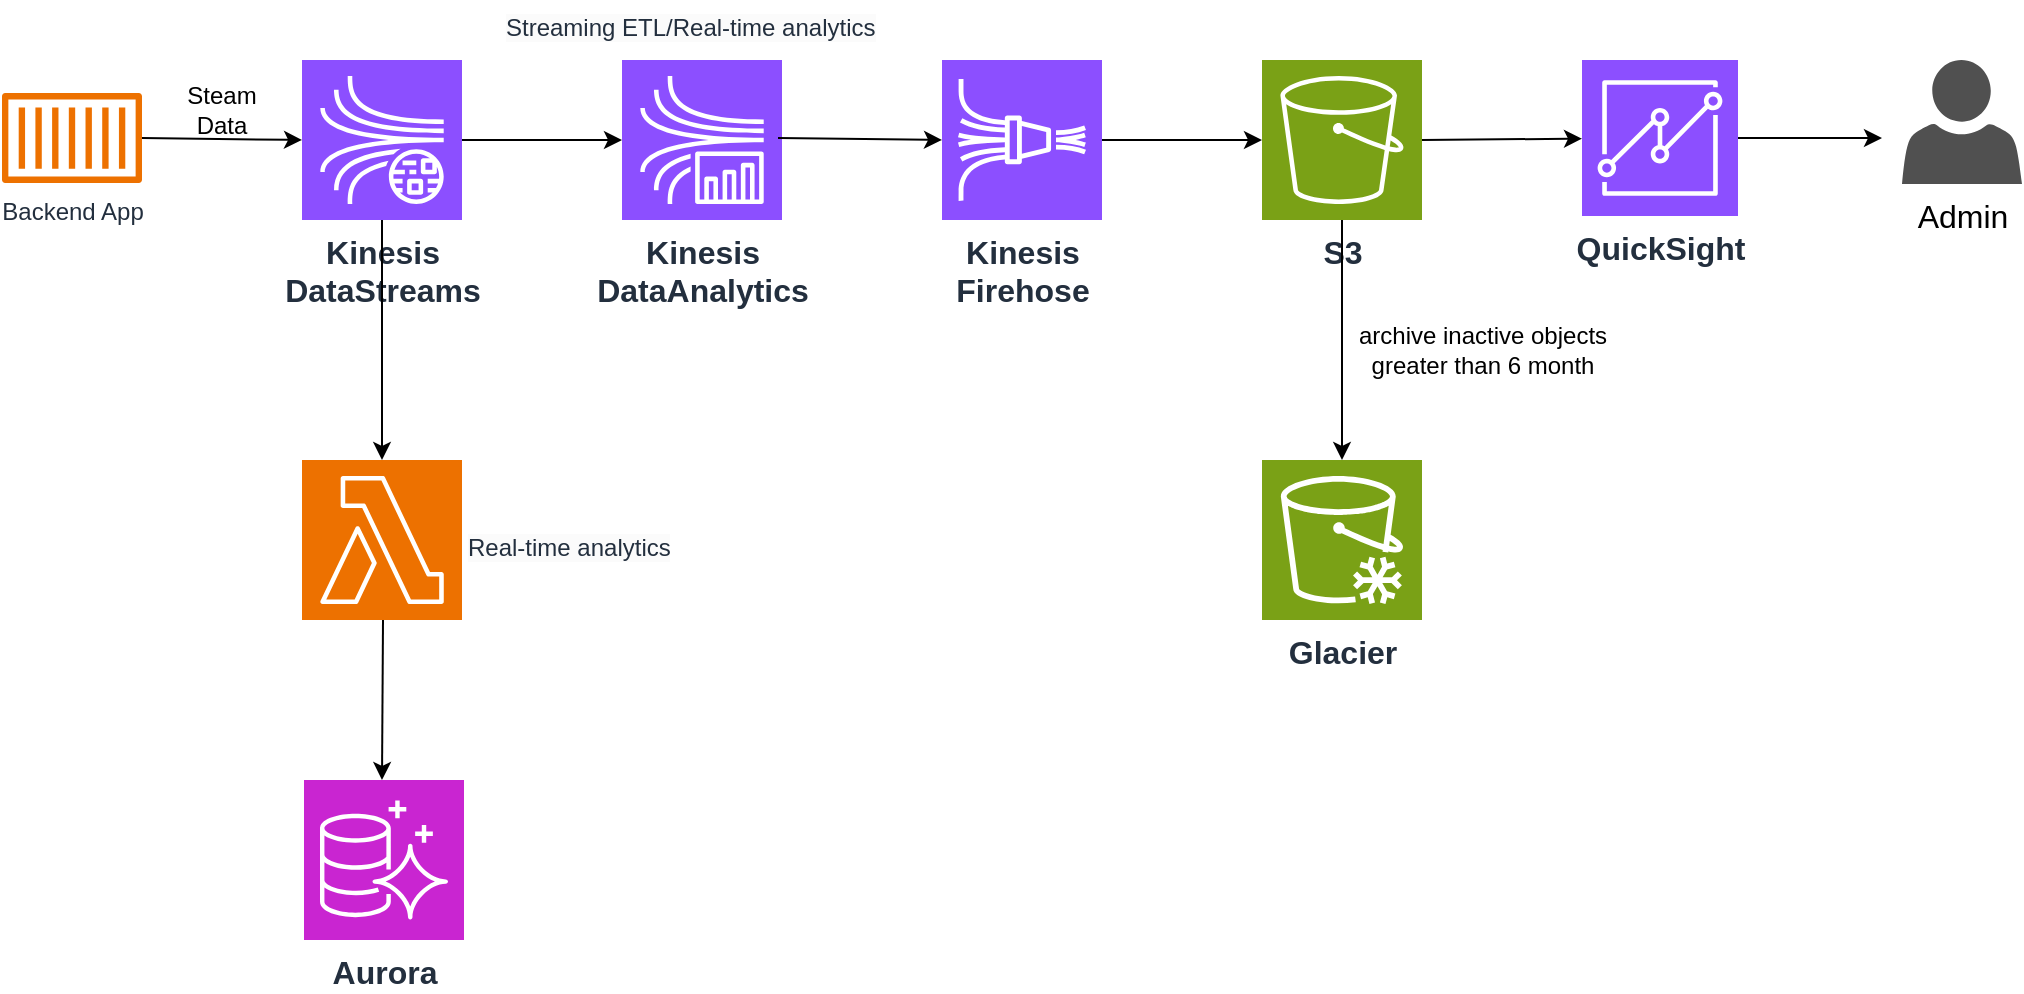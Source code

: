<mxfile version="24.2.0" type="github">
  <diagram name="Page-1" id="lgdxKPumrmkVfe8rszYN">
    <mxGraphModel dx="2021" dy="700" grid="1" gridSize="10" guides="1" tooltips="1" connect="1" arrows="1" fold="1" page="1" pageScale="1" pageWidth="827" pageHeight="1169" math="0" shadow="0">
      <root>
        <mxCell id="0" />
        <mxCell id="1" parent="0" />
        <mxCell id="IGc9KMBra9cvYwOwHNBf-3" value="&lt;font style=&quot;font-size: 16px;&quot;&gt;&lt;b&gt;QuickSight&lt;/b&gt;&lt;/font&gt;" style="sketch=0;points=[[0,0,0],[0.25,0,0],[0.5,0,0],[0.75,0,0],[1,0,0],[0,1,0],[0.25,1,0],[0.5,1,0],[0.75,1,0],[1,1,0],[0,0.25,0],[0,0.5,0],[0,0.75,0],[1,0.25,0],[1,0.5,0],[1,0.75,0]];outlineConnect=0;fontColor=#232F3E;fillColor=#8C4FFF;strokeColor=#ffffff;dashed=0;verticalLabelPosition=bottom;verticalAlign=top;align=center;html=1;fontSize=12;fontStyle=0;aspect=fixed;shape=mxgraph.aws4.resourceIcon;resIcon=mxgraph.aws4.quicksight;" vertex="1" parent="1">
          <mxGeometry x="720" y="440" width="78" height="78" as="geometry" />
        </mxCell>
        <mxCell id="IGc9KMBra9cvYwOwHNBf-4" value="&lt;div&gt;&lt;font style=&quot;font-size: 16px;&quot;&gt;&lt;div style=&quot;font-size: 12px;&quot;&gt;&lt;span style=&quot;font-size: 16px;&quot;&gt;&lt;b&gt;Kinesis&lt;/b&gt;&lt;/span&gt;&lt;/div&gt;&lt;/font&gt;&lt;/div&gt;&lt;font style=&quot;font-size: 16px;&quot;&gt;&lt;b&gt;DataAnalytics&lt;/b&gt;&lt;/font&gt;" style="sketch=0;points=[[0,0,0],[0.25,0,0],[0.5,0,0],[0.75,0,0],[1,0,0],[0,1,0],[0.25,1,0],[0.5,1,0],[0.75,1,0],[1,1,0],[0,0.25,0],[0,0.5,0],[0,0.75,0],[1,0.25,0],[1,0.5,0],[1,0.75,0]];outlineConnect=0;fontColor=#232F3E;fillColor=#8C4FFF;strokeColor=#ffffff;dashed=0;verticalLabelPosition=bottom;verticalAlign=top;align=center;html=1;fontSize=12;fontStyle=0;aspect=fixed;shape=mxgraph.aws4.resourceIcon;resIcon=mxgraph.aws4.kinesis_data_analytics;" vertex="1" parent="1">
          <mxGeometry x="240" y="440" width="80" height="80" as="geometry" />
        </mxCell>
        <mxCell id="IGc9KMBra9cvYwOwHNBf-5" value="&lt;div&gt;&lt;font style=&quot;font-size: 16px;&quot;&gt;&lt;div style=&quot;font-size: 12px;&quot;&gt;&lt;span style=&quot;font-size: 16px;&quot;&gt;&lt;b&gt;Kinesis&lt;/b&gt;&lt;/span&gt;&lt;/div&gt;&lt;/font&gt;&lt;/div&gt;&lt;font style=&quot;font-size: 16px;&quot;&gt;&lt;b&gt;Firehose&lt;/b&gt;&lt;/font&gt;" style="sketch=0;points=[[0,0,0],[0.25,0,0],[0.5,0,0],[0.75,0,0],[1,0,0],[0,1,0],[0.25,1,0],[0.5,1,0],[0.75,1,0],[1,1,0],[0,0.25,0],[0,0.5,0],[0,0.75,0],[1,0.25,0],[1,0.5,0],[1,0.75,0]];outlineConnect=0;fontColor=#232F3E;fillColor=#8C4FFF;strokeColor=#ffffff;dashed=0;verticalLabelPosition=bottom;verticalAlign=top;align=center;html=1;fontSize=12;fontStyle=0;aspect=fixed;shape=mxgraph.aws4.resourceIcon;resIcon=mxgraph.aws4.kinesis_data_firehose;" vertex="1" parent="1">
          <mxGeometry x="400" y="440" width="80" height="80" as="geometry" />
        </mxCell>
        <mxCell id="IGc9KMBra9cvYwOwHNBf-6" value="&lt;div&gt;&lt;span style=&quot;font-size: 16px;&quot;&gt;&lt;b&gt;Kinesis&lt;/b&gt;&lt;/span&gt;&lt;/div&gt;&lt;font style=&quot;font-size: 16px;&quot;&gt;&lt;b&gt;DataStreams&lt;/b&gt;&lt;/font&gt;" style="sketch=0;points=[[0,0,0],[0.25,0,0],[0.5,0,0],[0.75,0,0],[1,0,0],[0,1,0],[0.25,1,0],[0.5,1,0],[0.75,1,0],[1,1,0],[0,0.25,0],[0,0.5,0],[0,0.75,0],[1,0.25,0],[1,0.5,0],[1,0.75,0]];outlineConnect=0;fontColor=#232F3E;fillColor=#8C4FFF;strokeColor=#ffffff;dashed=0;verticalLabelPosition=bottom;verticalAlign=top;align=center;html=1;fontSize=12;fontStyle=0;aspect=fixed;shape=mxgraph.aws4.resourceIcon;resIcon=mxgraph.aws4.kinesis_data_streams;" vertex="1" parent="1">
          <mxGeometry x="80" y="440" width="80" height="80" as="geometry" />
        </mxCell>
        <mxCell id="IGc9KMBra9cvYwOwHNBf-7" value="" style="endArrow=classic;html=1;rounded=0;entryX=0;entryY=0.5;entryDx=0;entryDy=0;entryPerimeter=0;" edge="1" parent="1" target="IGc9KMBra9cvYwOwHNBf-6">
          <mxGeometry width="50" height="50" relative="1" as="geometry">
            <mxPoint y="479" as="sourcePoint" />
            <mxPoint x="50" y="490" as="targetPoint" />
          </mxGeometry>
        </mxCell>
        <mxCell id="IGc9KMBra9cvYwOwHNBf-8" value="Steam Data" style="text;html=1;align=center;verticalAlign=middle;whiteSpace=wrap;rounded=0;" vertex="1" parent="1">
          <mxGeometry x="10" y="450" width="60" height="30" as="geometry" />
        </mxCell>
        <mxCell id="IGc9KMBra9cvYwOwHNBf-9" value="" style="endArrow=classic;html=1;rounded=0;exitX=1;exitY=0.5;exitDx=0;exitDy=0;exitPerimeter=0;" edge="1" parent="1" source="IGc9KMBra9cvYwOwHNBf-6" target="IGc9KMBra9cvYwOwHNBf-4">
          <mxGeometry width="50" height="50" relative="1" as="geometry">
            <mxPoint x="230" y="430" as="sourcePoint" />
            <mxPoint x="280" y="380" as="targetPoint" />
          </mxGeometry>
        </mxCell>
        <mxCell id="IGc9KMBra9cvYwOwHNBf-10" value="" style="endArrow=classic;html=1;rounded=0;entryX=0;entryY=0.5;entryDx=0;entryDy=0;entryPerimeter=0;" edge="1" parent="1" target="IGc9KMBra9cvYwOwHNBf-5">
          <mxGeometry width="50" height="50" relative="1" as="geometry">
            <mxPoint x="318" y="479" as="sourcePoint" />
            <mxPoint x="432" y="489" as="targetPoint" />
          </mxGeometry>
        </mxCell>
        <mxCell id="IGc9KMBra9cvYwOwHNBf-11" value="&lt;font style=&quot;font-size: 16px;&quot;&gt;&lt;b&gt;S3&lt;/b&gt;&lt;/font&gt;" style="sketch=0;points=[[0,0,0],[0.25,0,0],[0.5,0,0],[0.75,0,0],[1,0,0],[0,1,0],[0.25,1,0],[0.5,1,0],[0.75,1,0],[1,1,0],[0,0.25,0],[0,0.5,0],[0,0.75,0],[1,0.25,0],[1,0.5,0],[1,0.75,0]];outlineConnect=0;fontColor=#232F3E;fillColor=#7AA116;strokeColor=#ffffff;dashed=0;verticalLabelPosition=bottom;verticalAlign=top;align=center;html=1;fontSize=12;fontStyle=0;aspect=fixed;shape=mxgraph.aws4.resourceIcon;resIcon=mxgraph.aws4.s3;" vertex="1" parent="1">
          <mxGeometry x="560" y="440" width="80" height="80" as="geometry" />
        </mxCell>
        <mxCell id="IGc9KMBra9cvYwOwHNBf-12" value="" style="endArrow=classic;html=1;rounded=0;" edge="1" parent="1" source="IGc9KMBra9cvYwOwHNBf-11" target="IGc9KMBra9cvYwOwHNBf-14">
          <mxGeometry width="50" height="50" relative="1" as="geometry">
            <mxPoint x="950" y="540" as="sourcePoint" />
            <mxPoint x="1000" y="490" as="targetPoint" />
          </mxGeometry>
        </mxCell>
        <mxCell id="IGc9KMBra9cvYwOwHNBf-13" value="&lt;font style=&quot;font-size: 12px;&quot;&gt;archive inactive objects&lt;/font&gt;&lt;div style=&quot;font-size: 12px;&quot;&gt;&lt;font style=&quot;font-size: 12px;&quot;&gt;greater than 6 month&lt;/font&gt;&lt;/div&gt;" style="edgeLabel;html=1;align=center;verticalAlign=middle;resizable=0;points=[];" vertex="1" connectable="0" parent="IGc9KMBra9cvYwOwHNBf-12">
          <mxGeometry x="0.461" y="-2" relative="1" as="geometry">
            <mxPoint x="72" y="-23" as="offset" />
          </mxGeometry>
        </mxCell>
        <mxCell id="IGc9KMBra9cvYwOwHNBf-14" value="&lt;font style=&quot;font-size: 16px;&quot;&gt;&lt;b&gt;Glacier&lt;/b&gt;&lt;/font&gt;" style="sketch=0;points=[[0,0,0],[0.25,0,0],[0.5,0,0],[0.75,0,0],[1,0,0],[0,1,0],[0.25,1,0],[0.5,1,0],[0.75,1,0],[1,1,0],[0,0.25,0],[0,0.5,0],[0,0.75,0],[1,0.25,0],[1,0.5,0],[1,0.75,0]];outlineConnect=0;fontColor=#232F3E;fillColor=#7AA116;strokeColor=#ffffff;dashed=0;verticalLabelPosition=bottom;verticalAlign=top;align=center;html=1;fontSize=12;fontStyle=0;aspect=fixed;shape=mxgraph.aws4.resourceIcon;resIcon=mxgraph.aws4.glacier;" vertex="1" parent="1">
          <mxGeometry x="560" y="640" width="80" height="80" as="geometry" />
        </mxCell>
        <mxCell id="IGc9KMBra9cvYwOwHNBf-15" value="" style="endArrow=classic;html=1;rounded=0;exitX=1;exitY=0.5;exitDx=0;exitDy=0;exitPerimeter=0;" edge="1" parent="1" source="IGc9KMBra9cvYwOwHNBf-5" target="IGc9KMBra9cvYwOwHNBf-11">
          <mxGeometry width="50" height="50" relative="1" as="geometry">
            <mxPoint x="490" y="630" as="sourcePoint" />
            <mxPoint x="540" y="580" as="targetPoint" />
          </mxGeometry>
        </mxCell>
        <mxCell id="IGc9KMBra9cvYwOwHNBf-16" value="" style="endArrow=classic;html=1;rounded=0;exitX=1;exitY=0.5;exitDx=0;exitDy=0;exitPerimeter=0;" edge="1" parent="1" source="IGc9KMBra9cvYwOwHNBf-11" target="IGc9KMBra9cvYwOwHNBf-3">
          <mxGeometry width="50" height="50" relative="1" as="geometry">
            <mxPoint x="850" y="650" as="sourcePoint" />
            <mxPoint x="900" y="600" as="targetPoint" />
          </mxGeometry>
        </mxCell>
        <mxCell id="IGc9KMBra9cvYwOwHNBf-17" value="&lt;font style=&quot;font-size: 16px;&quot;&gt;Admin&lt;/font&gt;" style="sketch=0;pointerEvents=1;shadow=0;dashed=0;html=1;strokeColor=none;fillColor=#505050;labelPosition=center;verticalLabelPosition=bottom;verticalAlign=top;outlineConnect=0;align=center;shape=mxgraph.office.users.user;" vertex="1" parent="1">
          <mxGeometry x="880" y="440" width="60" height="62" as="geometry" />
        </mxCell>
        <mxCell id="IGc9KMBra9cvYwOwHNBf-18" value="Backend App" style="sketch=0;outlineConnect=0;fontColor=#232F3E;gradientColor=none;fillColor=#ED7100;strokeColor=none;dashed=0;verticalLabelPosition=bottom;verticalAlign=top;align=center;html=1;fontSize=12;fontStyle=0;aspect=fixed;pointerEvents=1;shape=mxgraph.aws4.container_1;" vertex="1" parent="1">
          <mxGeometry x="-70" y="456.4" width="70" height="45.21" as="geometry" />
        </mxCell>
        <mxCell id="IGc9KMBra9cvYwOwHNBf-19" value="&lt;span style=&quot;color: rgb(35, 47, 62); font-family: Helvetica; font-style: normal; font-variant-ligatures: normal; font-variant-caps: normal; letter-spacing: normal; orphans: 2; text-align: center; text-indent: 0px; text-transform: none; widows: 2; word-spacing: 0px; -webkit-text-stroke-width: 0px; white-space: nowrap; background-color: rgb(251, 251, 251); text-decoration-thickness: initial; text-decoration-style: initial; text-decoration-color: initial;&quot;&gt;&lt;font style=&quot;font-size: 12px;&quot;&gt;Streaming ETL/Real-time analytics&lt;/font&gt;&lt;/span&gt;" style="text;whiteSpace=wrap;html=1;" vertex="1" parent="1">
          <mxGeometry x="180" y="410" width="200" height="40" as="geometry" />
        </mxCell>
        <mxCell id="IGc9KMBra9cvYwOwHNBf-20" value="" style="endArrow=classic;html=1;rounded=0;exitX=1;exitY=0.5;exitDx=0;exitDy=0;exitPerimeter=0;" edge="1" parent="1" source="IGc9KMBra9cvYwOwHNBf-3">
          <mxGeometry width="50" height="50" relative="1" as="geometry">
            <mxPoint x="860" y="585" as="sourcePoint" />
            <mxPoint x="870" y="479" as="targetPoint" />
          </mxGeometry>
        </mxCell>
        <mxCell id="IGc9KMBra9cvYwOwHNBf-21" value="" style="sketch=0;points=[[0,0,0],[0.25,0,0],[0.5,0,0],[0.75,0,0],[1,0,0],[0,1,0],[0.25,1,0],[0.5,1,0],[0.75,1,0],[1,1,0],[0,0.25,0],[0,0.5,0],[0,0.75,0],[1,0.25,0],[1,0.5,0],[1,0.75,0]];outlineConnect=0;fontColor=#232F3E;fillColor=#ED7100;strokeColor=#ffffff;dashed=0;verticalLabelPosition=bottom;verticalAlign=top;align=center;html=1;fontSize=12;fontStyle=0;aspect=fixed;shape=mxgraph.aws4.resourceIcon;resIcon=mxgraph.aws4.lambda;" vertex="1" parent="1">
          <mxGeometry x="80" y="640" width="80" height="80" as="geometry" />
        </mxCell>
        <mxCell id="IGc9KMBra9cvYwOwHNBf-22" value="&lt;font style=&quot;font-size: 16px;&quot;&gt;&lt;b&gt;Aurora&lt;/b&gt;&lt;/font&gt;" style="sketch=0;points=[[0,0,0],[0.25,0,0],[0.5,0,0],[0.75,0,0],[1,0,0],[0,1,0],[0.25,1,0],[0.5,1,0],[0.75,1,0],[1,1,0],[0,0.25,0],[0,0.5,0],[0,0.75,0],[1,0.25,0],[1,0.5,0],[1,0.75,0]];outlineConnect=0;fontColor=#232F3E;fillColor=#C925D1;strokeColor=#ffffff;dashed=0;verticalLabelPosition=bottom;verticalAlign=top;align=center;html=1;fontSize=12;fontStyle=0;aspect=fixed;shape=mxgraph.aws4.resourceIcon;resIcon=mxgraph.aws4.aurora;" vertex="1" parent="1">
          <mxGeometry x="81" y="800" width="80" height="80" as="geometry" />
        </mxCell>
        <mxCell id="IGc9KMBra9cvYwOwHNBf-23" value="" style="endArrow=classic;html=1;rounded=0;exitX=0.5;exitY=1;exitDx=0;exitDy=0;exitPerimeter=0;" edge="1" parent="1" source="IGc9KMBra9cvYwOwHNBf-6" target="IGc9KMBra9cvYwOwHNBf-21">
          <mxGeometry width="50" height="50" relative="1" as="geometry">
            <mxPoint x="270" y="710" as="sourcePoint" />
            <mxPoint x="320" y="660" as="targetPoint" />
          </mxGeometry>
        </mxCell>
        <mxCell id="IGc9KMBra9cvYwOwHNBf-24" value="" style="endArrow=classic;html=1;rounded=0;exitX=0.5;exitY=1;exitDx=0;exitDy=0;exitPerimeter=0;" edge="1" parent="1">
          <mxGeometry width="50" height="50" relative="1" as="geometry">
            <mxPoint x="120.5" y="720" as="sourcePoint" />
            <mxPoint x="120" y="800" as="targetPoint" />
          </mxGeometry>
        </mxCell>
        <mxCell id="IGc9KMBra9cvYwOwHNBf-25" value="&lt;span style=&quot;color: rgb(35, 47, 62); font-family: Helvetica; font-size: 12px; font-style: normal; font-variant-ligatures: normal; font-variant-caps: normal; font-weight: 400; letter-spacing: normal; orphans: 2; text-align: center; text-indent: 0px; text-transform: none; widows: 2; word-spacing: 0px; -webkit-text-stroke-width: 0px; white-space: nowrap; background-color: rgb(251, 251, 251); text-decoration-thickness: initial; text-decoration-style: initial; text-decoration-color: initial; display: inline !important; float: none;&quot;&gt;Real-time analytics&lt;/span&gt;" style="text;whiteSpace=wrap;html=1;" vertex="1" parent="1">
          <mxGeometry x="161" y="670" width="130" height="40" as="geometry" />
        </mxCell>
      </root>
    </mxGraphModel>
  </diagram>
</mxfile>
